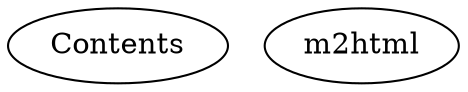 /* Created by mdot for Matlab */
digraph m2html {

  Contents [URL="Contents.html"];
  m2html [URL="m2html.html"];
}